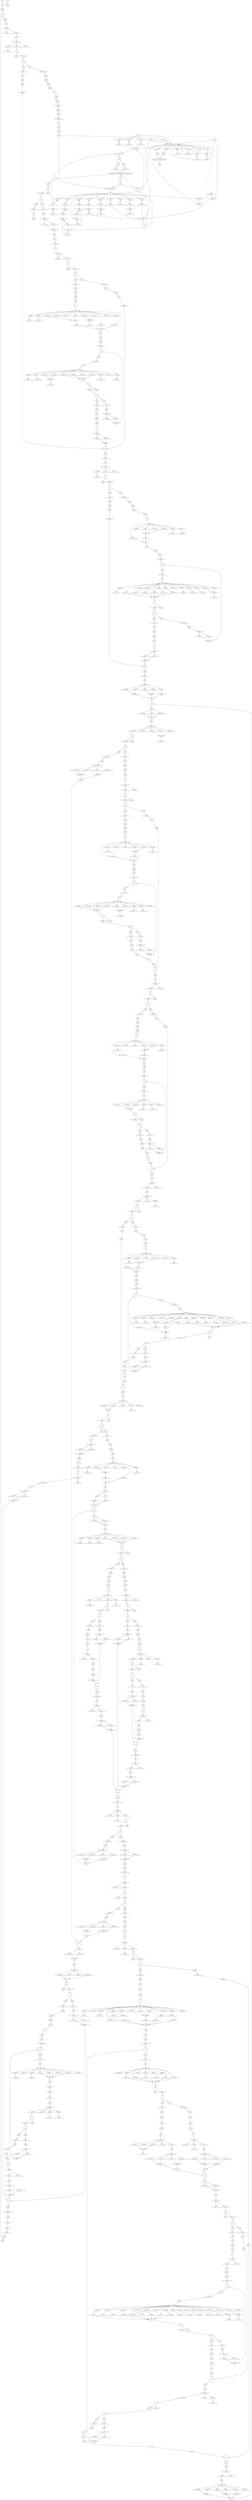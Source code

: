 digraph control_path {
  e_0: entry_node : n ;
  e_1 [shape = dot];
  e_2 [shape = dot];
  e_3 [shape = dot];
  e_4 [shape = dot];
  e_5 [shape = circle];
  e_6 [shape = circle];
  e_7 [shape = dot];
  e_8 [shape = circle];
  e_9 [shape = circle];
  e_10 [shape = circle];
  e_11 [shape = circle];
  e_12 [shape = circle];
  e_13 [shape = dot];
  e_14 [shape = dot];
  e_15 [shape = circle];
  e_16 [shape = circle];
  e_17 [shape = dot];
  e_18 [shape = circle];
  e_19 [shape = circle];
  e_20 [shape = dot];
  e_21 [shape = dot];
  e_22 [shape = circle];
  e_23 [shape = circle];
  e_24 [shape = dot];
  e_25 [shape = dot];
  e_26 [shape = circle];
  e_27 [shape = circle];
  e_28 [shape = circle];
  e_29 [shape = circle];
  e_30 [shape = dot];
  e_31 [shape = dot];
  e_32 [shape = circle];
  e_33 [shape = circle];
  e_34 [shape = dot];
  e_35 [shape = circle];
  e_36 [shape = circle];
  e_37 [shape = dot];
  e_38 [shape = dot];
  e_39 [shape = circle];
  e_40 [shape = circle];
  e_41 [shape = dot];
  e_42 [shape = dot];
  e_43 [shape = circle];
  e_44 [shape = circle];
  e_45 [shape = dot];
  e_46 [shape = dot];
  e_47 [shape = circle];
  e_48 [shape = circle];
  e_49 [shape = dot];
  e_50 [shape = circle];
  e_51 [shape = circle];
  e_52 [shape = dot];
  e_53 [shape = dot];
  e_54 [shape = dot];
  e_55 [shape = dot];
  e_56 [shape = circle];
  e_57 [shape = circle];
  e_58 [shape = circle];
  e_59 [shape = circle];
  e_60 [shape = dot];
  e_61 [shape = dot];
  e_62 [shape = dot];
  e_63 [shape = dot];
  e_64 [shape = circle];
  e_65 [shape = circle];
  e_66 [shape = circle];
  e_67 [shape = circle];
  e_68 [shape = dot];
  e_69 [shape = dot];
  e_70 [shape = dot];
  e_71 [shape = dot];
  e_72 [shape = circle];
  e_73 [shape = circle];
  e_74 [shape = circle];
  e_75 [shape = circle];
  e_76 [shape = circle];
  e_77 [shape = circle];
  e_78 [shape = dot];
  e_79 [shape = dot];
  e_80 [shape = circle];
  e_81 [shape = circle];
  e_82 [shape = dot];
  e_83 [shape = dot];
  e_84 [shape = dot];
  e_85 [shape = dot];
  e_86 [shape = circle];
  e_87 [shape = circle];
  e_88 [shape = dot];
  e_89 [shape = dot];
  e_90 [shape = circle];
  e_91 [shape = circle];
  e_92 [shape = dot];
  e_93 [shape = circle];
  e_94 [shape = circle];
  e_95 [shape = dot];
  e_96 [shape = dot];
  e_97 [shape = dot];
  e_98 [shape = circle];
  e_99 [shape = circle];
  e_100 [shape = dot];
  e_101 [shape = dot];
  e_102 [shape = dot];
  e_103 [shape = circle];
  e_104 [shape = circle];
  e_105 [shape = dot];
  e_106 [shape = dot];
  e_107 [shape = dot];
  e_108 [shape = invtriangle];
  e_109 [shape = triangle];
  e_110 [shape = triangle];
  e_111 [shape = invtriangle];
  e_112 [shape = triangle];
  e_113 [shape = diamond];
  e_114 [shape = triangle];
  e_115 [shape = triangle];
  e_116 [shape = dot];
  e_117 [shape = invtriangle];
  e_118 [shape = circle];
  e_119 [shape = dot];
  e_120 [shape = triangle];
  e_121 [shape = dot];
  e_122 [shape = triangle];
  e_123 [shape = dot];
  e_124 [shape = dot];
  e_125 [shape = dot];
  e_126 [shape = dot];
  e_127 [shape = circle];
  e_128 [shape = circle];
  e_129 [shape = circle];
  e_130 [shape = circle];
  e_131 [shape = dot];
  e_132 [shape = dot];
  e_133 [shape = trapezium];
  e_134 [shape = invtriangle];
  e_135 [shape = invtrapezium];
  e_136 [shape = invtrapezium];
  e_137 [shape = invtrapezium];
  e_138 [shape = invtrapezium];
  e_139 [shape = trapezium];
  e_140 [shape = trapezium];
  e_141 [shape = invtriangle];
  e_142 [shape = trapezium];
  e_143 [shape = invtriangle];
  e_144 [shape = dot];
  e_145 [shape = dot];
  e_146 [shape = dot];
  e_147 [shape = triangle];
  e_148 [shape = invtrapezium];
  e_149 [shape = invtrapezium];
  e_150 [shape = invtriangle];
  e_151 [shape = invtriangle];
  e_152 [shape = triangle];
  e_153 [shape = triangle];
  e_154 [shape = invtriangle];
  e_155 [shape = invtriangle];
  e_156 [shape = triangle];
  e_157 [shape = triangle];
  e_158 [shape = invtriangle];
  e_159 [shape = invtriangle];
  e_160 [shape = triangle];
  e_161 [shape = triangle];
  e_162 [shape = invtriangle];
  e_163 [shape = invtriangle];
  e_164 [shape = triangle];
  e_165 [shape = triangle];
  e_166 [shape = invtriangle];
  e_167 [shape = invtriangle];
  e_168 [shape = triangle];
  e_169 [shape = triangle];
  e_170 [shape = invtriangle];
  e_171 [shape = invtriangle];
  e_172 [shape = triangle];
  e_173 [shape = triangle];
  e_174 [shape = invtriangle];
  e_175 [shape = invtriangle];
  e_176 [shape = triangle];
  e_177 [shape = triangle];
  e_178 [shape = invtriangle];
  e_179 [shape = invtriangle];
  e_180 [shape = triangle];
  e_181 [shape = triangle];
  e_182 [shape = invtriangle];
  e_183 [shape = invtriangle];
  e_184 [shape = triangle];
  e_185 [shape = triangle];
  e_186 [shape = invtriangle];
  e_187 [shape = invtriangle];
  e_188 [shape = triangle];
  e_189 [shape = triangle];
  e_190 [shape = invtriangle];
  e_191 [shape = invtriangle];
  e_192 [shape = triangle];
  e_193 [shape = triangle];
  e_194 [shape = invtriangle];
  e_195 [shape = invtriangle];
  e_196 [shape = triangle];
  e_197 [shape = triangle];
  e_198 [shape = invtriangle];
  e_199 [shape = invtriangle];
  e_200 [shape = triangle];
  e_201 [shape = triangle];
  e_202 [shape = dot];
  e_203 [shape = triangle];
  e_204 [shape = dot];
  e_205 [shape = triangle];
  e_206 [shape = dot];
  e_207 [shape = dot];
  e_208 [shape = invtriangle];
  e_209 [shape = circle];
  e_210 [shape = dot];
  e_211 [shape = triangle];
  e_212 [shape = dot];
  e_213 [shape = triangle];
  e_214 [shape = dot];
  e_215 [shape = invtriangle];
  e_216 [shape = triangle];
  e_217 [shape = triangle];
  e_218 [shape = dot];
  e_219 [shape = invtriangle];
  e_220 [shape = circle];
  e_221 [shape = dot];
  e_222 [shape = triangle];
  e_223 [shape = dot];
  e_224 [shape = triangle];
  e_225 [shape = dot];
  e_226 [shape = dot];
  e_227 [shape = invtriangle];
  e_228 [shape = triangle];
  e_229 [shape = triangle];
  e_230 [shape = triangle];
  e_231 [shape = triangle];
  e_232 [shape = invtriangle];
  e_233 [shape = triangle];
  e_234 [shape = triangle];
  e_235 [shape = triangle];
  e_236 [shape = triangle];
  e_237 [shape = triangle];
  e_238 [shape = diamond];
  e_239 [shape = triangle];
  e_240 [shape = diamond];
  e_241 [shape = triangle];
  e_242 [shape = triangle];
  e_243 [shape = invtriangle];
  e_244 [shape = triangle];
  e_245 [shape = triangle];
  e_246 [shape = invtrapezium];
  e_247 [shape = invtriangle];
  e_248 [shape = triangle];
  e_249 [shape = diamond];
  e_250 [shape = triangle];
  e_251 [shape = triangle];
  e_252 [shape = triangle];
  e_253 [shape = diamond];
  e_254 [shape = triangle];
  e_255 [shape = diamond];
  e_256 [shape = triangle];
  e_257 [shape = triangle];
  e_258 [shape = invtriangle];
  e_259 [shape = triangle];
  e_260 [shape = triangle];
  e_261 [shape = triangle];
  e_262 [shape = diamond];
  e_263 [shape = triangle];
  e_264 [shape = triangle];
  e_265 [shape = invtrapezium];
  e_266 [shape = dot];
  e_267 [shape = invtriangle];
  e_268 [shape = circle];
  e_269 [shape = dot];
  e_270 [shape = triangle];
  e_271 [shape = dot];
  e_272 [shape = triangle];
  e_273 [shape = dot];
  e_274 [shape = dot];
  e_275 [shape = invtriangle];
  e_276 [shape = triangle];
  e_277 [shape = diamond];
  e_278 [shape = triangle];
  e_279 [shape = triangle];
  e_280 [shape = dot];
  e_281 [shape = invtriangle];
  e_282 [shape = circle];
  e_283 [shape = dot];
  e_284 [shape = triangle];
  e_285 [shape = dot];
  e_286 [shape = triangle];
  e_287 [shape = dot];
  e_288 [shape = dot];
  e_289 [shape = invtriangle];
  e_290 [shape = triangle];
  e_291 [shape = triangle];
  e_292 [shape = triangle];
  e_293 [shape = diamond];
  e_294 [shape = triangle];
  e_295 [shape = diamond];
  e_296 [shape = triangle];
  e_297 [shape = triangle];
  e_298 [shape = invtriangle];
  e_299 [shape = triangle];
  e_300 [shape = triangle];
  e_301 [shape = invtrapezium];
  e_302 [shape = invtriangle];
  e_303 [shape = triangle];
  e_304 [shape = triangle];
  e_305 [shape = triangle];
  e_306 [shape = diamond];
  e_307 [shape = triangle];
  e_308 [shape = diamond];
  e_309 [shape = triangle];
  e_310 [shape = diamond];
  e_311 [shape = triangle];
  e_312 [shape = diamond];
  e_313 [shape = triangle];
  e_314 [shape = diamond];
  e_315 [shape = triangle];
  e_316 [shape = diamond];
  e_317 [shape = triangle];
  e_318 [shape = triangle];
  e_319 [shape = invtriangle];
  e_320 [shape = triangle];
  e_321 [shape = triangle];
  e_322 [shape = triangle];
  e_323 [shape = diamond];
  e_324 [shape = triangle];
  e_325 [shape = triangle];
  e_326 [shape = invtrapezium];
  e_327 [shape = dot];
  e_328 [shape = invtriangle];
  e_329 [shape = circle];
  e_330 [shape = dot];
  e_331 [shape = triangle];
  e_332 [shape = dot];
  e_333 [shape = triangle];
  e_334 [shape = dot];
  e_335 [shape = dot];
  e_336 [shape = invtriangle];
  e_337 [shape = triangle];
  e_338 [shape = triangle];
  e_339 [shape = triangle];
  e_340 [shape = triangle];
  e_341 [shape = invtriangle];
  e_342 [shape = triangle];
  e_343 [shape = triangle];
  e_344 [shape = dot];
  e_345 [shape = invtriangle];
  e_346 [shape = circle];
  e_347 [shape = dot];
  e_348 [shape = triangle];
  e_349 [shape = dot];
  e_350 [shape = triangle];
  e_351 [shape = dot];
  e_352 [shape = dot];
  e_353 [shape = invtriangle];
  e_354 [shape = triangle];
  e_355 [shape = triangle];
  e_356 [shape = dot];
  e_357 [shape = invtriangle];
  e_358 [shape = circle];
  e_359 [shape = dot];
  e_360 [shape = triangle];
  e_361 [shape = dot];
  e_362 [shape = triangle];
  e_363 [shape = dot];
  e_364 [shape = dot];
  e_365 [shape = invtriangle];
  e_366 [shape = triangle];
  e_367 [shape = triangle];
  e_368 [shape = triangle];
  e_369 [shape = diamond];
  e_370 [shape = triangle];
  e_371 [shape = diamond];
  e_372 [shape = triangle];
  e_373 [shape = triangle];
  e_374 [shape = invtriangle];
  e_375 [shape = triangle];
  e_376 [shape = triangle];
  e_377 [shape = invtrapezium];
  e_378 [shape = invtriangle];
  e_379 [shape = triangle];
  e_380 [shape = diamond];
  e_381 [shape = triangle];
  e_382 [shape = triangle];
  e_383 [shape = triangle];
  e_384 [shape = triangle];
  e_385 [shape = invtriangle];
  e_386 [shape = triangle];
  e_387 [shape = triangle];
  e_388 [shape = triangle];
  e_389 [shape = diamond];
  e_390 [shape = triangle];
  e_391 [shape = triangle];
  e_392 [shape = invtrapezium];
  e_393 [shape = dot];
  e_394 [shape = invtriangle];
  e_395 [shape = circle];
  e_396 [shape = dot];
  e_397 [shape = triangle];
  e_398 [shape = dot];
  e_399 [shape = triangle];
  e_400 [shape = dot];
  e_401 [shape = dot];
  e_402 [shape = invtriangle];
  e_403 [shape = triangle];
  e_404 [shape = triangle];
  e_405 [shape = dot];
  e_406 [shape = invtriangle];
  e_407 [shape = circle];
  e_408 [shape = dot];
  e_409 [shape = triangle];
  e_410 [shape = dot];
  e_411 [shape = triangle];
  e_412 [shape = dot];
  e_413 [shape = dot];
  e_414 [shape = invtriangle];
  e_415 [shape = triangle];
  e_416 [shape = triangle];
  e_417 [shape = triangle];
  e_418 [shape = diamond];
  e_419 [shape = triangle];
  e_420 [shape = diamond];
  e_421 [shape = triangle];
  e_422 [shape = triangle];
  e_423 [shape = invtriangle];
  e_424 [shape = triangle];
  e_425 [shape = triangle];
  e_426 [shape = invtrapezium];
  e_427 [shape = invtriangle];
  e_428 [shape = triangle];
  e_429 [shape = diamond];
  e_430 [shape = triangle];
  e_431 [shape = triangle];
  e_432 [shape = triangle];
  e_433 [shape = diamond];
  e_434 [shape = triangle];
  e_435 [shape = triangle];
  e_436 [shape = invtrapezium];
  e_437 [shape = dot];
  e_438 [shape = invtriangle];
  e_439 [shape = circle];
  e_440 [shape = dot];
  e_441 [shape = triangle];
  e_442 [shape = dot];
  e_443 [shape = triangle];
  e_444 [shape = dot];
  e_445 [shape = dot];
  e_446 [shape = invtriangle];
  e_447 [shape = triangle];
  e_448 [shape = triangle];
  e_449 [shape = invtriangle];
  e_450 [shape = triangle];
  e_451 [shape = diamond];
  e_452 [shape = triangle];
  e_453 [shape = triangle];
  e_454 [shape = dot];
  e_455 [shape = invtriangle];
  e_456 [shape = circle];
  e_457 [shape = dot];
  e_458 [shape = triangle];
  e_459 [shape = dot];
  e_460 [shape = triangle];
  e_461 [shape = dot];
  e_462 [shape = dot];
  e_463 [shape = invtriangle];
  e_464 [shape = triangle];
  e_465 [shape = triangle];
  e_466 [shape = triangle];
  e_467 [shape = diamond];
  e_468 [shape = triangle];
  e_469 [shape = diamond];
  e_470 [shape = triangle];
  e_471 [shape = triangle];
  e_472 [shape = invtriangle];
  e_473 [shape = triangle];
  e_474 [shape = triangle];
  e_475 [shape = invtrapezium];
  e_476 [shape = invtriangle];
  e_477 [shape = triangle];
  e_478 [shape = diamond];
  e_479 [shape = triangle];
  e_480 [shape = diamond];
  e_481 [shape = triangle];
  e_482 [shape = diamond];
  e_483 [shape = triangle];
  e_484 [shape = diamond];
  e_485 [shape = triangle];
  e_486 [shape = diamond];
  e_487 [shape = triangle];
  e_488 [shape = triangle];
  e_489 [shape = triangle];
  e_490 [shape = diamond];
  e_491 [shape = triangle];
  e_492 [shape = diamond];
  e_493 [shape = triangle];
  e_494 [shape = triangle];
  e_495 [shape = invtriangle];
  e_496 [shape = triangle];
  e_497 [shape = triangle];
  e_498 [shape = invtriangle];
  e_499 [shape = triangle];
  e_500 [shape = triangle];
  e_501 [shape = triangle];
  e_502 [shape = diamond];
  e_503 [shape = triangle];
  e_504 [shape = triangle];
  e_505 [shape = dot];
  e_506 [shape = invtrapezium];
  e_507 [shape = dot];
  e_508 [shape = invtriangle];
  e_509 [shape = circle];
  e_510 [shape = dot];
  e_511 [shape = triangle];
  e_512 [shape = dot];
  e_513 [shape = triangle];
  e_514 [shape = dot];
  e_515 [shape = dot];
  e_516 [shape = invtriangle];
  e_517 [shape = triangle];
  e_518 [shape = triangle];
  e_519 [shape = triangle];
  e_520 [shape = diamond];
  e_521 [shape = triangle];
  e_522 [shape = triangle];
  e_523 [shape = invtrapezium];
  e_524 [shape = dot];
  e_525 [shape = invtriangle];
  e_526 [shape = circle];
  e_527 [shape = dot];
  e_528 [shape = triangle];
  e_529 [shape = dot];
  e_530 [shape = triangle];
  e_531 [shape = dot];
  e_532 [shape = dot];
  e_533 [shape = invtriangle];
  e_534 [shape = triangle];
  e_535 [shape = triangle];
  e_536 [shape = invtriangle];
  e_537 [shape = triangle];
  e_538 [shape = triangle];
  e_539 [shape = triangle];
  e_540 [shape = diamond];
  e_541 [shape = triangle];
  e_542 [shape = diamond];
  e_543 [shape = triangle];
  e_544 [shape = triangle];
  e_545 [shape = invtriangle];
  e_546 [shape = triangle];
  e_547 [shape = triangle];
  e_548 [shape = invtrapezium];
  e_549 [shape = invtriangle];
  e_550 [shape = triangle];
  e_551 [shape = diamond];
  e_552 [shape = triangle];
  e_553 [shape = triangle];
  e_554 [shape = triangle];
  e_555 [shape = diamond];
  e_556 [shape = triangle];
  e_557 [shape = diamond];
  e_558 [shape = triangle];
  e_559 [shape = triangle];
  e_560 [shape = invtrapezium];
  e_561 [shape = dot];
  e_562 [shape = invtriangle];
  e_563 [shape = circle];
  e_564 [shape = dot];
  e_565 [shape = triangle];
  e_566 [shape = dot];
  e_567 [shape = triangle];
  e_568 [shape = dot];
  e_569 [shape = dot];
  e_570 [shape = invtriangle];
  e_571 [shape = triangle];
  e_572 [shape = diamond];
  e_573 [shape = triangle];
  e_574 [shape = diamond];
  e_575 [shape = triangle];
  e_576 [shape = triangle];
  e_577 [shape = dot];
  e_578 [shape = invtriangle];
  e_579 [shape = circle];
  e_580 [shape = dot];
  e_581 [shape = triangle];
  e_582 [shape = dot];
  e_583 [shape = triangle];
  e_584 [shape = dot];
  e_585 [shape = dot];
  e_586 [shape = invtriangle];
  e_587 [shape = triangle];
  e_588 [shape = triangle];
  e_589 [shape = invtriangle];
  e_590 [shape = triangle];
  e_591 [shape = triangle];
  e_592 [shape = invtriangle];
  e_593 [shape = triangle];
  e_594 [shape = triangle];
  e_595 [shape = dot];
  e_596 [shape = invtriangle];
  e_597 [shape = circle];
  e_598 [shape = dot];
  e_599 [shape = triangle];
  e_600 [shape = dot];
  e_601 [shape = triangle];
  e_602 [shape = dot];
  e_603 [shape = dot];
  e_604 [shape = invtriangle];
  e_605 [shape = triangle];
  e_606 [shape = diamond];
  e_607 [shape = triangle];
  e_608 [shape = diamond];
  e_609 [shape = triangle];
  e_610 [shape = triangle];
  e_611 [shape = dot];
  e_612 [shape = invtriangle];
  e_613 [shape = circle];
  e_614 [shape = dot];
  e_615 [shape = triangle];
  e_616 [shape = dot];
  e_617 [shape = triangle];
  e_618 [shape = dot];
  e_619 [shape = dot];
  e_620 [shape = invtriangle];
  e_621 [shape = triangle];
  e_622 [shape = triangle];
  e_623 [shape = invtriangle];
  e_624 [shape = triangle];
  e_625 [shape = triangle];
  e_626 [shape = invtriangle];
  e_627 [shape = triangle];
  e_628 [shape = diamond];
  e_629 [shape = triangle];
  e_630 [shape = triangle];
  e_631 [shape = dot];
  e_632 [shape = invtriangle];
  e_633 [shape = circle];
  e_634 [shape = dot];
  e_635 [shape = triangle];
  e_636 [shape = dot];
  e_637 [shape = triangle];
  e_638 [shape = dot];
  e_639 [shape = dot];
  e_640 [shape = invtriangle];
  e_641 [shape = triangle];
  e_642 [shape = triangle];
  e_643 [shape = dot];
  e_644 [shape = invtriangle];
  e_645 [shape = circle];
  e_646 [shape = dot];
  e_647 [shape = triangle];
  e_648 [shape = dot];
  e_649 [shape = triangle];
  e_650 [shape = dot];
  e_651 [shape = dot];
  e_652 [shape = invtriangle];
  e_653 [shape = triangle];
  e_654 [shape = diamond];
  e_655 [shape = triangle];
  e_656 [shape = triangle];
  e_657 [shape = dot];
  e_658 [shape = invtriangle];
  e_659 [shape = circle];
  e_660 [shape = dot];
  e_661 [shape = triangle];
  e_662 [shape = dot];
  e_663 [shape = triangle];
  e_664 [shape = dot];
  e_665 [shape = dot];
  e_666 [shape = invtriangle];
  e_667 [shape = triangle];
  e_668 [shape = diamond];
  e_669 [shape = triangle];
  e_670 [shape = triangle];
  e_671 [shape = triangle];
  e_672 [shape = triangle];
  e_673 [shape = triangle];
  e_674 [shape = diamond];
  e_675 [shape = triangle];
  e_676 [shape = diamond];
  e_677 [shape = triangle];
  e_678 [shape = triangle];
  e_679 [shape = invtriangle];
  e_680 [shape = triangle];
  e_681 [shape = triangle];
  e_682 [shape = triangle];
  e_683 [shape = triangle];
  e_684 [shape = triangle];
  e_685 [shape = diamond];
  e_686 [shape = triangle];
  e_687 [shape = triangle];
  e_688 [shape = triangle];
  e_689 [shape = triangle];
  e_690 [shape = invtrapezium];
  e_691 [shape = invtriangle];
  e_692 [shape = triangle];
  e_693 [shape = diamond];
  e_694 [shape = triangle];
  e_695 [shape = triangle];
  e_696 [shape = triangle];
  e_697 [shape = diamond];
  e_698 [shape = triangle];
  e_699 [shape = diamond];
  e_700 [shape = triangle];
  e_701 [shape = triangle];
  e_702 [shape = triangle];
  e_703 [shape = triangle];
  e_704 [shape = invtrapezium];
  e_705 [shape = dot];
  e_706 [shape = invtriangle];
  e_707 [shape = circle];
  e_708 [shape = dot];
  e_709 [shape = triangle];
  e_710 [shape = dot];
  e_711 [shape = triangle];
  e_712 [shape = dot];
  e_713 [shape = dot];
  e_714 [shape = invtriangle];
  e_715 [shape = triangle];
  e_716 [shape = diamond];
  e_717 [shape = triangle];
  e_718 [shape = triangle];
  e_719 [shape = invtriangle];
  e_720 [shape = triangle];
  e_721 [shape = triangle];
  e_722 [shape = triangle];
  e_723 [shape = triangle];
  e_724 [shape = invtriangle];
  e_725 [shape = triangle];
  e_726 [shape = triangle];
  e_727 [shape = invtriangle];
  e_728 [shape = triangle];
  e_729 [shape = triangle];
  e_730 [shape = dot];
  e_731 [shape = invtriangle];
  e_732 [shape = circle];
  e_733 [shape = dot];
  e_734 [shape = triangle];
  e_735 [shape = dot];
  e_736 [shape = triangle];
  e_737 [shape = dot];
  e_738 [shape = dot];
  e_739 [shape = invtriangle];
  e_740 [shape = triangle];
  e_741 [shape = triangle];
  e_742 [shape = invtriangle];
  e_743 [shape = triangle];
  e_744 [shape = diamond];
  e_745 [shape = triangle];
  e_746 [shape = diamond];
  e_747 [shape = triangle];
  e_748 [shape = diamond];
  e_749 [shape = triangle];
  e_750 [shape = diamond];
  e_751 [shape = triangle];
  e_752 [shape = diamond];
  e_753 [shape = triangle];
  e_754 [shape = diamond];
  e_755 [shape = triangle];
  e_756 [shape = diamond];
  e_757 [shape = triangle];
  e_758 [shape = diamond];
  e_759 [shape = triangle];
  e_760 [shape = triangle];
  e_761 [shape = triangle];
  e_762 [shape = diamond];
  e_763 [shape = triangle];
  e_764 [shape = triangle];
  e_765 [shape = invtriangle];
  e_766 [shape = triangle];
  e_767 [shape = triangle];
  e_768 [shape = triangle];
  e_769 [shape = triangle];
  e_770 [shape = invtriangle];
  e_771 [shape = triangle];
  e_772 [shape = triangle];
  e_773 [shape = triangle];
  e_774 [shape = diamond];
  e_775 [shape = triangle];
  e_776 [shape = triangle];
  e_777 [shape = invtrapezium];
  e_778 [shape = dot];
  e_779 [shape = invtriangle];
  e_780 [shape = circle];
  e_781 [shape = dot];
  e_782 [shape = triangle];
  e_783 [shape = dot];
  e_784 [shape = triangle];
  e_785 [shape = dot];
  e_786 [shape = dot];
  e_787 [shape = invtriangle];
  e_788 [shape = triangle];
  e_789 [shape = diamond];
  e_790 [shape = triangle];
  e_791 [shape = triangle];
  e_792 [shape = dot];
  e_793 [shape = invtriangle];
  e_794 [shape = circle];
  e_795 [shape = dot];
  e_796 [shape = triangle];
  e_797 [shape = dot];
  e_798 [shape = triangle];
  e_799 [shape = dot];
  e_800 [shape = dot];
  e_801 [shape = invtriangle];
  e_802 [shape = triangle];
  e_803 [shape = triangle];
  e_804 [shape = invtriangle];
  e_805 [shape = triangle];
  e_806 [shape = triangle];
  e_807 [shape = triangle];
  e_808 [shape = triangle];
  e_809 [shape = invtrapezium];
  e_810 [shape = dot];
  e_811 [shape = invtriangle];
  e_812 [shape = circle];
  e_813 [shape = dot];
  e_814 [shape = triangle];
  e_815 [shape = dot];
  e_816 [shape = triangle];
  e_817 [shape = dot];
  e_818 [shape = dot];
  e_819 [shape = invtriangle];
  e_820 [shape = triangle];
  e_821 [shape = diamond];
  e_822 [shape = triangle];
  e_823 [shape = diamond];
  e_824 [shape = triangle];
  e_825 [shape = triangle];
  e_826 [shape = triangle];
  e_827 [shape = triangle];
  e_828 [shape = triangle];
  e_829 [shape = triangle];
  e_830 [shape = invtrapezium];
  e_831 [shape = invtriangle];
  e_832 [shape = diamond];
  e_833 [shape = triangle];
  e_834 [shape = invtriangle];
  e_835 [shape = triangle];
  e_836 [shape = diamond];
  e_837 [shape = triangle];
  e_838 [shape = diamond];
  e_839 [shape = triangle];
  e_840 [shape = triangle];
  e_841 [shape = dot];
  e_842 [shape = invtriangle];
  e_843 [shape = circle];
  e_844 [shape = dot];
  e_845 [shape = triangle];
  e_846 [shape = dot];
  e_847 [shape = triangle];
  e_848 [shape = dot];
  e_849 [shape = dot];
  e_850 [shape = invtriangle];
  e_851 [shape = triangle];
  e_852 [shape = triangle];
  e_853 [shape = invtriangle];
  e_854 [shape = diamond];
  e_855 [shape = triangle];
  e_856 [shape = dot];
  e_857 [shape = dot];
  e_858 [shape = circle];
  e_859 [shape = dot];
  e_860 [shape = dot];
  e_861 [shape = dot];
  e_862 [shape = dot];
  e_863 [shape = dot];
  e_864 [shape = dot];
  e_865 [shape = invtriangle];
  e_866 [shape = dot];
  e_867 [shape = dot];
  e_868 [shape = triangle];
  e_869 [shape = dot];
  e_870 [shape = invtriangle];
  e_871 [shape = triangle];
  e_872 [shape = triangle];
  e_873 [shape = invtriangle];
  e_874 [shape = dot];
  e_875 [shape = dot];
  e_876 [shape = triangle];
  e_877 [shape = dot];
  e_878 [shape = dot];
  e_879 [shape = dot];
  e_880 [shape = invtriangle];
  e_881 [shape = triangle];
  e_882 [shape = triangle];
  e_883 [shape = invtriangle];
  e_884 [shape = dot];
  e_885 [shape = dot];
  e_886 [shape = invtriangle];
  e_887 [shape = circle];
  e_888 [shape = dot];
  e_889 [shape = triangle];
  e_890 [shape = dot];
  e_891 [shape = dot];
  e_892 [shape = dot];
  e_893 [shape = dot];
  e_894 [shape = dot];
  e_895 [shape = invtriangle];
  e_896 [shape = invtriangle];
  e_897 [shape = triangle];
  e_898 [shape = triangle];
  e_899 [shape = invtriangle];
  e_900 [shape = dot];
  e_901 [shape = dot];
  e_902 [shape = invtriangle];
  e_903 [shape = circle];
  e_904 [shape = dot];
  e_905 [shape = triangle];
  e_906 [shape = dot];
  e_907 [shape = dot];
  e_908 [shape = dot];
  e_909 [shape = invtriangle];
  e_910 [shape = triangle];
  e_911 [shape = triangle];
  e_912 [shape = invtriangle];
  e_913 [shape = dot];
  e_914 [shape = dot];
  e_915 [shape = invtriangle];
  e_916 [shape = circle];
  e_917 [shape = dot];
  e_918 [shape = triangle];
  e_919 [shape = dot];
  e_920 [shape = dot];
  e_921 [shape = dot];
  e_922 [shape = invtriangle];
  e_923 [shape = triangle];
  e_924 [shape = triangle];
  e_925 [shape = invtriangle];
  e_926 [shape = dot];
  e_927 [shape = dot];
  e_928 [shape = invtriangle];
  e_929 [shape = circle];
  e_930 [shape = dot];
  e_931 [shape = triangle];
  e_932 [shape = invtriangle];
  e_933 [shape = dot];
  e_934 [shape = invtriangle];
  e_935 [shape = triangle];
  e_936 [shape = triangle];
  e_937 [shape = invtriangle];
  e_938 [shape = triangle];
  e_939 [shape = triangle];
  e_940 [shape = invtriangle];
  e_941 [shape = invtrapezium];
  e_942 [shape = invtriangle];
  e_943 [shape = triangle];
  e_944 [shape = triangle];
  e_945 [shape = invtriangle];
  e_946 [shape = triangle];
  e_947 [shape = triangle];
  e_948 [shape = invtriangle];
  e_949 [shape = triangle];
  e_950 [shape = triangle];
  e_951 [shape = invtriangle];
  e_952 [shape = invtrapezium];
  e_953 [shape = circle];
  e_954 [shape = trapezium];
  e_955 [shape = triangle];
  e_956 [shape = triangle];
  e_957 [shape = triangle];
  e_958 [shape = invtrapezium];
  e_959 [shape = dot];
  e_960 [shape = dot];
  e_961 [shape = dot];
  e_962 [shape = dot];
  e_963 [shape = dot];
  e_964 [shape = dot];
  e_965 [shape = invtriangle];
  e_966 [shape = triangle];
  e_967 [shape = triangle];
  e_968 [shape = invtriangle];
  e_969 [shape = dot];
  e_970 [shape = dot];
  e_971 [shape = invtriangle];
  e_972 [shape = circle];
  e_973 [shape = dot];
  e_974 [shape = triangle];
  e_975 [shape = dot];
  e_976 [shape = dot];
  e_977 [shape = dot];
  e_978 [shape = dot];
  e_979 [shape = dot];
  e_980 [shape = circle];
  e_981 [shape = dot];
  e_982 [shape = dot];
  e_983 [shape = dot];
  e_984 [shape = dot];
  e_985 [shape = invtriangle];
  e_986 [shape = triangle];
  e_987 [shape = triangle];
  e_988 [shape = invtriangle];
  e_989 [shape = dot];
  e_990 [shape = dot];
  e_991 [shape = invtriangle];
  e_992 [shape = circle];
  e_993 [shape = dot];
  e_994 [shape = triangle];
  e_995 [shape = dot];
  e_996 [shape = dot];
  e_997 [shape = dot];
  e_998 [shape = dot];
  e_999 [shape = dot];
  e_1000 [shape = circle];
  e_1001 [shape = dot];
  e_1002 [shape = dot];
  e_1003 [shape = dot];
  e_1004 [shape = dot];
  e_1005 [shape = invtriangle];
  e_1006 [shape = triangle];
  e_1007 [shape = triangle];
  e_1008 [shape = invtriangle];
  e_1009 [shape = dot];
  e_1010 [shape = dot];
  e_1011 [shape = invtriangle];
  e_1012 [shape = circle];
  e_1013 [shape = dot];
  e_1014 [shape = triangle];
  e_1015 [shape = dot];
  e_1016 [shape = dot];
  e_1017 [shape = dot];
  e_1018 [shape = dot];
  e_1019 [shape = dot];
  e_1020 [shape = circle];
  e_1021 [shape = dot];
  e_1022 [shape = invtriangle];
  e_1023 [shape = triangle];
  e_1024 [shape = triangle];
  e_1025 [shape = invtriangle];
  e_1026 [shape = dot];
  e_1027 [shape = dot];
  e_1028 [shape = triangle];
  e_1029 [shape = dot];
  e_1030 [shape = dot];
  e_1031 [shape = dot];
  e_1032 [shape = invtriangle];
  e_1033 [shape = triangle];
  e_1034 [shape = triangle];
  e_1035 [shape = invtriangle];
  e_1036 [shape = triangle];
  e_1037 [shape = triangle];
  e_1038 [shape = invtriangle];
  e_1039 [shape = invtrapezium];
  e_1040 [shape = trapezium];
  e_1041 [shape = dot];
  e_1042 [shape = invtriangle];
  e_1043 [shape = dot];
  e_1044 [shape = invtriangle];
  e_1045 [shape = invtrapezium];
  e_1046 [shape = circle];
  e_1047 [shape = trapezium];
  e_1048 [shape = triangle];
  e_1049 [shape = triangle];
  e_1050 [shape = invtrapezium];
  e_1051 [shape = dot];
  e_1052 [shape = dot];
  e_1053 [shape = dot];
  e_1054 [shape = dot];
  e_1055 [shape = dot];
  e_1056 [shape = dot];
  e_1057 [shape = invtriangle];
  e_1058 [shape = triangle];
  e_1059 [shape = triangle];
  e_1060 [shape = invtriangle];
  e_1061 [shape = dot];
  e_1062 [shape = dot];
  e_1063 [shape = invtriangle];
  e_1064 [shape = circle];
  e_1065 [shape = dot];
  e_1066 [shape = triangle];
  e_1067 [shape = dot];
  e_1068 [shape = dot];
  e_1069 [shape = dot];
  e_1070 [shape = dot];
  e_1071 [shape = dot];
  e_1072 [shape = dot];
  e_1073 [shape = dot];
  e_1074 [shape = dot];
  e_1075 [shape = dot];
  e_1076 [shape = invtriangle];
  e_1077 [shape = triangle];
  e_1078 [shape = triangle];
  e_1079 [shape = invtriangle];
  e_1080 [shape = dot];
  e_1081 [shape = dot];
  e_1082 [shape = invtriangle];
  e_1083 [shape = circle];
  e_1084 [shape = dot];
  e_1085 [shape = triangle];
  e_1086 [shape = invtriangle];
  e_1087 [shape = triangle];
  e_1088 [shape = triangle];
  e_1089 [shape = invtriangle];
  e_1090 [shape = invtriangle];
  e_1091 [shape = triangle];
  e_1092 [shape = triangle];
  e_1093 [shape = invtriangle];
  e_1094 [shape = invtriangle];
  e_1095 [shape = triangle];
  e_1096 [shape = triangle];
  e_1097 [shape = invtriangle];
  e_1098 [shape = circle];
  e_1099 [shape = dot];
  e_1100 [shape = triangle];
  e_1101 [shape = invtriangle];
  e_1102 [shape = triangle];
  e_1103 [shape = triangle];
  e_1104 [shape = invtriangle];
  e_1105 [shape = dot];
  e_1106 [shape = dot];
  e_1107 [shape = triangle];
  e_1108 [shape = dot];
  e_1109 [shape = dot];
  e_1110 [shape = dot];
  e_1111 [shape = dot];
  e_1112 [shape = dot];
  e_1113 [shape = dot];
  e_1114 [shape = dot];
  e_1115 [shape = dot];
  e_1116 [shape = invtriangle];
  e_1117 [shape = invtriangle];
  e_1118 [shape = triangle];
  e_1119 [shape = triangle];
  e_1120 [shape = invtriangle];
  e_1121 [shape = circle];
  e_1122 [shape = dot];
  e_1123 [shape = triangle];
  e_1124 [shape = dot];
  e_1125 [shape = dot];
  e_1126 [shape = dot];
  e_1127 [shape = dot];
  e_1128 [shape = dot];
  e_1129 [shape = dot];
  e_1130 [shape = invtriangle];
  e_1131 [shape = triangle];
  e_1132 [shape = triangle];
  e_1133 [shape = invtriangle];
  e_1134 [shape = triangle];
  e_1135 [shape = triangle];
  e_1136 [shape = invtriangle];
  e_1137 [shape = invtrapezium];
  e_1138 [shape = invtriangle];
  e_1139 [shape = triangle];
  e_1140 [shape = triangle];
  e_1141 [shape = invtriangle];
  e_1142 [shape = triangle];
  e_1143 [shape = triangle];
  e_1144 [shape = invtriangle];
  e_1145 [shape = invtrapezium];
  e_1146 [shape = circle];
  e_1147 [shape = trapezium];
  e_1148 [shape = triangle];
  e_1149 [shape = triangle];
  e_1150 [shape = invtrapezium];
  e_1151 [shape = dot];
  e_1152 [shape = dot];
  e_1153 [shape = dot];
  e_1154 [shape = invtriangle];
  e_1155 [shape = triangle];
  e_1156 [shape = triangle];
  e_1157 [shape = invtriangle];
  e_1158 [shape = dot];
  e_1159 [shape = dot];
  e_1160 [shape = invtriangle];
  e_1161 [shape = circle];
  e_1162 [shape = dot];
  e_1163 [shape = triangle];
  e_1164 [shape = dot];
  e_1165 [shape = dot];
  e_1166 [shape = dot];
  e_1167 [shape = dot];
  e_1168 [shape = dot];
  e_1169 [shape = circle];
  e_1170 [shape = dot];
  e_1171 [shape = dot];
  e_1172 [shape = dot];
  e_1173 [shape = dot];
  e_1174 [shape = dot];
  e_1175 [shape = dot];
  e_1176 [shape = circle];
  e_1177 [shape = dot];
  e_1178 [shape = invtriangle];
  e_1179 [shape = triangle];
  e_1180 [shape = triangle];
  e_1181 [shape = invtriangle];
  e_1182 [shape = triangle];
  e_1183 [shape = triangle];
  e_1184 [shape = invtriangle];
  e_1185 [shape = invtrapezium];
  e_1186 [shape = invtriangle];
  e_1187 [shape = triangle];
  e_1188 [shape = triangle];
  e_1189 [shape = invtriangle];
  e_1190 [shape = triangle];
  e_1191 [shape = triangle];
  e_1192 [shape = invtriangle];
  e_1193 [shape = invtrapezium];
  e_1194 [shape = circle];
  e_1195 [shape = trapezium];
  e_1196 [shape = triangle];
  e_1197 [shape = triangle];
  e_1198 [shape = invtrapezium];
  e_1199 [shape = dot];
  e_1200 [shape = dot];
  e_1201 [shape = dot];
  e_1202 [shape = invtriangle];
  e_1203 [shape = triangle];
  e_1204 [shape = triangle];
  e_1205 [shape = invtriangle];
  e_1206 [shape = dot];
  e_1207 [shape = dot];
  e_1208 [shape = invtriangle];
  e_1209 [shape = circle];
  e_1210 [shape = dot];
  e_1211 [shape = triangle];
  e_1212 [shape = dot];
  e_1213 [shape = dot];
  e_1214 [shape = dot];
  e_1215 [shape = invtriangle];
  e_1216 [shape = triangle];
  e_1217 [shape = triangle];
  e_1218 [shape = invtriangle];
  e_1219 [shape = invtriangle];
  e_1220 [shape = triangle];
  e_1221 [shape = triangle];
  e_1222 [shape = invtriangle];
  e_1223 [shape = invtriangle];
  e_1224 [shape = triangle];
  e_1225 [shape = triangle];
  e_1226 [shape = invtriangle];
  e_1227 [shape = circle];
  e_1228 [shape = dot];
  e_1229 [shape = triangle];
  e_1230: exit_node : s ;
  e_1231 [shape = invtrapezium];
  e_0 -> e_1;
  e_859 -> e_3;
  e_110 -> e_4;
  e_115 -> e_5;
  e_862 -> e_6;
  e_868 -> e_7;
  e_206 -> e_8;
  e_213 -> e_9;
  e_876 -> e_10;
  e_217 -> e_11;
  e_879 -> e_12;
  e_246 -> e_13;
  e_889 -> e_14;
  e_265 -> e_15;
  e_892 -> e_16;
  e_905 -> e_17;
  e_279 -> e_18;
  e_908 -> e_19;
  e_301 -> e_20;
  e_918 -> e_21;
  e_326 -> e_22;
  e_921 -> e_23;
  e_931 -> e_24;
  e_958 -> e_25;
  e_343 -> e_26;
  e_961 -> e_27;
  e_355 -> e_28;
  e_964 -> e_29;
  e_377 -> e_30;
  e_974 -> e_31;
  e_392 -> e_32;
  e_977 -> e_33;
  e_981 -> e_34;
  e_404 -> e_35;
  e_984 -> e_36;
  e_426 -> e_37;
  e_994 -> e_38;
  e_436 -> e_39;
  e_997 -> e_40;
  e_1001 -> e_41;
  e_448 -> e_42;
  e_453 -> e_43;
  e_1004 -> e_44;
  e_475 -> e_45;
  e_1014 -> e_46;
  e_506 -> e_47;
  e_1017 -> e_48;
  e_1021 -> e_49;
  e_523 -> e_50;
  e_1028 -> e_51;
  e_535 -> e_52;
  e_1031 -> e_53;
  e_548 -> e_54;
  e_1050 -> e_55;
  e_560 -> e_56;
  e_1053 -> e_57;
  e_576 -> e_58;
  e_1056 -> e_59;
  e_588 -> e_60;
  e_1066 -> e_61;
  e_591 -> e_62;
  e_1069 -> e_63;
  e_594 -> e_64;
  e_1072 -> e_65;
  e_610 -> e_66;
  e_1075 -> e_67;
  e_622 -> e_68;
  e_1085 -> e_69;
  e_625 -> e_70;
  e_1100 -> e_71;
  e_630 -> e_72;
  e_1107 -> e_73;
  e_642 -> e_74;
  e_1110 -> e_75;
  e_656 -> e_76;
  e_1113 -> e_77;
  e_690 -> e_78;
  e_1123 -> e_79;
  e_704 -> e_80;
  e_1126 -> e_81;
  e_718 -> e_82;
  e_1129 -> e_83;
  e_726 -> e_84;
  e_1150 -> e_85;
  e_729 -> e_86;
  e_1153 -> e_87;
  e_741 -> e_88;
  e_1163 -> e_89;
  e_777 -> e_90;
  e_1166 -> e_91;
  e_1170 -> e_92;
  e_791 -> e_93;
  e_1173 -> e_94;
  e_1177 -> e_95;
  e_803 -> e_96;
  e_1198 -> e_97;
  e_809 -> e_98;
  e_1201 -> e_99;
  e_1211 -> e_100;
  e_830 -> e_101;
  e_833 -> e_102;
  e_840 -> e_103;
  e_1214 -> e_104;
  e_852 -> e_105;
  e_1229 -> e_106;
  e_855 -> e_107;
  e_3 -> e_108;
  e_108 -> e_109;
  e_108 -> e_110;
  e_4 -> e_111;
  e_111 -> e_112;
  e_111 -> e_113;
  e_113 -> e_114;
  e_111 -> e_115;
  e_5 -> e_116;
  e_5 -> e_117;
  e_117 -> e_118;
  e_118 -> e_119;
  e_119 -> e_120;
  e_118 -> e_121;
  e_121 -> e_122;
  e_120 -> e_123;
  e_122 -> e_124;
  e_7 -> e_125;
  e_125 -> e_126;
  e_134 -> e_129;
  e_1231 -> e_130;
  e_128 -> e_131;
  e_126 -> e_132;
  e_137 -> e_134;
  e_197 -> e_134;
  e_136 -> e_135;
  e_139 -> e_135[style = dashed];
  e_133 -> e_136;
  e_138 -> e_136[style = dashed];
  e_165 -> e_136[style = dashed];
  e_133 -> e_137;
  e_139 -> e_137[style = dashed];
  e_160 -> e_137[style = dashed];
  e_164 -> e_137[style = dashed];
  e_172 -> e_137[style = dashed];
  e_131 -> e_140;
  e_132 -> e_142;
  e_143 -> e_145;
  e_141 -> e_146;
  e_148 -> e_150;
  e_152 -> e_150[style = dashed];
  e_149 -> e_151;
  e_153 -> e_151[style = dashed];
  e_150 -> e_152;
  e_151 -> e_153;
  e_154 -> e_156;
  e_155 -> e_157;
  e_139 -> e_158;
  e_160 -> e_158[style = dashed];
  e_133 -> e_159;
  e_161 -> e_159[style = dashed];
  e_184 -> e_159[style = dashed];
  e_158 -> e_160;
  e_159 -> e_161;
  e_139 -> e_162;
  e_164 -> e_162[style = dashed];
  e_138 -> e_163;
  e_165 -> e_163[style = dashed];
  e_162 -> e_164;
  e_163 -> e_165;
  e_133 -> e_166;
  e_168 -> e_166[style = dashed];
  e_168 -> e_167;
  e_169 -> e_167[style = dashed];
  e_180 -> e_167[style = dashed];
  e_166 -> e_168;
  e_167 -> e_169;
  e_139 -> e_170;
  e_172 -> e_170[style = dashed];
  e_133 -> e_171;
  e_173 -> e_171[style = dashed];
  e_170 -> e_172;
  e_171 -> e_173;
  e_173 -> e_174;
  e_176 -> e_174[style = dashed];
  e_133 -> e_175;
  e_177 -> e_175[style = dashed];
  e_180 -> e_175[style = dashed];
  e_174 -> e_176;
  e_175 -> e_177;
  e_169 -> e_178;
  e_177 -> e_178;
  e_180 -> e_178[style = dashed];
  e_133 -> e_179;
  e_181 -> e_179[style = dashed];
  e_178 -> e_180;
  e_179 -> e_181;
  e_161 -> e_182;
  e_184 -> e_182[style = dashed];
  e_133 -> e_183;
  e_185 -> e_183[style = dashed];
  e_196 -> e_183[style = dashed];
  e_182 -> e_184;
  e_183 -> e_185;
  e_133 -> e_186;
  e_188 -> e_186[style = dashed];
  e_133 -> e_187;
  e_189 -> e_187[style = dashed];
  e_192 -> e_187[style = dashed];
  e_186 -> e_188;
  e_187 -> e_189;
  e_189 -> e_190;
  e_192 -> e_190[style = dashed];
  e_133 -> e_191;
  e_193 -> e_191[style = dashed];
  e_196 -> e_191[style = dashed];
  e_190 -> e_192;
  e_191 -> e_193;
  e_185 -> e_194;
  e_193 -> e_194;
  e_196 -> e_194[style = dashed];
  e_133 -> e_195;
  e_197 -> e_195[style = dashed];
  e_200 -> e_195[style = dashed];
  e_194 -> e_196;
  e_195 -> e_197;
  e_197 -> e_198;
  e_200 -> e_198[style = dashed];
  e_133 -> e_199;
  e_201 -> e_199[style = dashed];
  e_198 -> e_200;
  e_199 -> e_201;
  e_129 -> e_202;
  e_202 -> e_203;
  e_129 -> e_204;
  e_204 -> e_205;
  e_127 -> e_206;
  e_8 -> e_207;
  e_8 -> e_208;
  e_208 -> e_209;
  e_209 -> e_210;
  e_210 -> e_211;
  e_209 -> e_212;
  e_212 -> e_213;
  e_211 -> e_214;
  e_10 -> e_215;
  e_215 -> e_216;
  e_215 -> e_217;
  e_11 -> e_218;
  e_11 -> e_219;
  e_219 -> e_220;
  e_220 -> e_221;
  e_221 -> e_222;
  e_220 -> e_223;
  e_223 -> e_224;
  e_222 -> e_225;
  e_224 -> e_226;
  e_12 -> e_227;
  e_227 -> e_228;
  e_227 -> e_229;
  e_227 -> e_230;
  e_227 -> e_231;
  e_229 -> e_232;
  e_231 -> e_232;
  e_232 -> e_233;
  e_227 -> e_234;
  e_227 -> e_235;
  e_227 -> e_236;
  e_227 -> e_237;
  e_227 -> e_238;
  e_238 -> e_239;
  e_227 -> e_240;
  e_240 -> e_241;
  e_227 -> e_242;
  e_236 -> e_243;
  e_242 -> e_243;
  e_243 -> e_244;
  e_227 -> e_245;
  e_234 -> e_246;
  e_244 -> e_246;
  e_245 -> e_246;
  e_14 -> e_247;
  e_247 -> e_248;
  e_247 -> e_249;
  e_247 -> e_250;
  e_247 -> e_251;
  e_249 -> e_252;
  e_247 -> e_253;
  e_253 -> e_254;
  e_247 -> e_255;
  e_255 -> e_256;
  e_247 -> e_257;
  e_251 -> e_258;
  e_257 -> e_258;
  e_258 -> e_259;
  e_247 -> e_260;
  e_247 -> e_261;
  e_247 -> e_262;
  e_262 -> e_263;
  e_247 -> e_264;
  e_248 -> e_265;
  e_250 -> e_265;
  e_260 -> e_265;
  e_264 -> e_265;
  e_15 -> e_266;
  e_15 -> e_267;
  e_267 -> e_268;
  e_268 -> e_269;
  e_269 -> e_270;
  e_268 -> e_271;
  e_271 -> e_272;
  e_270 -> e_273;
  e_272 -> e_274;
  e_17 -> e_275;
  e_275 -> e_276;
  e_275 -> e_277;
  e_277 -> e_278;
  e_275 -> e_279;
  e_18 -> e_280;
  e_18 -> e_281;
  e_281 -> e_282;
  e_282 -> e_283;
  e_283 -> e_284;
  e_282 -> e_285;
  e_285 -> e_286;
  e_284 -> e_287;
  e_286 -> e_288;
  e_19 -> e_289;
  e_289 -> e_290;
  e_289 -> e_291;
  e_289 -> e_292;
  e_289 -> e_293;
  e_293 -> e_294;
  e_289 -> e_295;
  e_295 -> e_296;
  e_289 -> e_297;
  e_291 -> e_298;
  e_297 -> e_298;
  e_298 -> e_299;
  e_289 -> e_300;
  e_299 -> e_301;
  e_300 -> e_301;
  e_21 -> e_302;
  e_302 -> e_303;
  e_302 -> e_304;
  e_302 -> e_305;
  e_302 -> e_306;
  e_306 -> e_307;
  e_302 -> e_308;
  e_308 -> e_309;
  e_302 -> e_310;
  e_310 -> e_311;
  e_302 -> e_312;
  e_312 -> e_313;
  e_302 -> e_314;
  e_314 -> e_315;
  e_302 -> e_316;
  e_316 -> e_317;
  e_302 -> e_318;
  e_304 -> e_319;
  e_318 -> e_319;
  e_319 -> e_320;
  e_302 -> e_321;
  e_302 -> e_322;
  e_302 -> e_323;
  e_323 -> e_324;
  e_302 -> e_325;
  e_303 -> e_326;
  e_307 -> e_326;
  e_315 -> e_326;
  e_321 -> e_326;
  e_325 -> e_326;
  e_22 -> e_327;
  e_22 -> e_328;
  e_328 -> e_329;
  e_329 -> e_330;
  e_330 -> e_331;
  e_329 -> e_332;
  e_332 -> e_333;
  e_331 -> e_334;
  e_333 -> e_335;
  e_25 -> e_336;
  e_336 -> e_337;
  e_336 -> e_338;
  e_336 -> e_339;
  e_336 -> e_340;
  e_338 -> e_341;
  e_340 -> e_341;
  e_341 -> e_342;
  e_336 -> e_343;
  e_26 -> e_344;
  e_26 -> e_345;
  e_345 -> e_346;
  e_346 -> e_347;
  e_347 -> e_348;
  e_346 -> e_349;
  e_349 -> e_350;
  e_348 -> e_351;
  e_350 -> e_352;
  e_27 -> e_353;
  e_353 -> e_354;
  e_353 -> e_355;
  e_28 -> e_356;
  e_28 -> e_357;
  e_357 -> e_358;
  e_358 -> e_359;
  e_359 -> e_360;
  e_358 -> e_361;
  e_361 -> e_362;
  e_360 -> e_363;
  e_362 -> e_364;
  e_29 -> e_365;
  e_365 -> e_366;
  e_365 -> e_367;
  e_365 -> e_368;
  e_365 -> e_369;
  e_369 -> e_370;
  e_365 -> e_371;
  e_371 -> e_372;
  e_365 -> e_373;
  e_367 -> e_374;
  e_373 -> e_374;
  e_374 -> e_375;
  e_365 -> e_376;
  e_375 -> e_377;
  e_376 -> e_377;
  e_31 -> e_378;
  e_378 -> e_379;
  e_378 -> e_380;
  e_378 -> e_381;
  e_378 -> e_382;
  e_380 -> e_383;
  e_378 -> e_384;
  e_382 -> e_385;
  e_384 -> e_385;
  e_385 -> e_386;
  e_378 -> e_387;
  e_378 -> e_388;
  e_378 -> e_389;
  e_389 -> e_390;
  e_378 -> e_391;
  e_379 -> e_392;
  e_381 -> e_392;
  e_387 -> e_392;
  e_391 -> e_392;
  e_32 -> e_393;
  e_32 -> e_394;
  e_394 -> e_395;
  e_395 -> e_396;
  e_396 -> e_397;
  e_395 -> e_398;
  e_398 -> e_399;
  e_397 -> e_400;
  e_399 -> e_401;
  e_34 -> e_402;
  e_402 -> e_403;
  e_402 -> e_404;
  e_35 -> e_405;
  e_35 -> e_406;
  e_406 -> e_407;
  e_407 -> e_408;
  e_408 -> e_409;
  e_407 -> e_410;
  e_410 -> e_411;
  e_409 -> e_412;
  e_411 -> e_413;
  e_36 -> e_414;
  e_414 -> e_415;
  e_414 -> e_416;
  e_414 -> e_417;
  e_414 -> e_418;
  e_418 -> e_419;
  e_414 -> e_420;
  e_420 -> e_421;
  e_414 -> e_422;
  e_416 -> e_423;
  e_422 -> e_423;
  e_423 -> e_424;
  e_414 -> e_425;
  e_424 -> e_426;
  e_425 -> e_426;
  e_38 -> e_427;
  e_427 -> e_428;
  e_427 -> e_429;
  e_429 -> e_430;
  e_427 -> e_431;
  e_427 -> e_432;
  e_427 -> e_433;
  e_433 -> e_434;
  e_427 -> e_435;
  e_428 -> e_436;
  e_431 -> e_436;
  e_435 -> e_436;
  e_39 -> e_437;
  e_39 -> e_438;
  e_438 -> e_439;
  e_439 -> e_440;
  e_440 -> e_441;
  e_439 -> e_442;
  e_442 -> e_443;
  e_441 -> e_444;
  e_443 -> e_445;
  e_41 -> e_446;
  e_446 -> e_447;
  e_446 -> e_448;
  e_42 -> e_449;
  e_449 -> e_450;
  e_449 -> e_451;
  e_451 -> e_452;
  e_449 -> e_453;
  e_43 -> e_454;
  e_43 -> e_455;
  e_455 -> e_456;
  e_456 -> e_457;
  e_457 -> e_458;
  e_456 -> e_459;
  e_459 -> e_460;
  e_458 -> e_461;
  e_460 -> e_462;
  e_44 -> e_463;
  e_463 -> e_464;
  e_463 -> e_465;
  e_463 -> e_466;
  e_463 -> e_467;
  e_467 -> e_468;
  e_463 -> e_469;
  e_469 -> e_470;
  e_463 -> e_471;
  e_465 -> e_472;
  e_471 -> e_472;
  e_472 -> e_473;
  e_463 -> e_474;
  e_473 -> e_475;
  e_474 -> e_475;
  e_46 -> e_476;
  e_476 -> e_477;
  e_476 -> e_478;
  e_476 -> e_479;
  e_476 -> e_480;
  e_480 -> e_481;
  e_476 -> e_482;
  e_482 -> e_483;
  e_476 -> e_484;
  e_484 -> e_485;
  e_476 -> e_486;
  e_478 -> e_487;
  e_476 -> e_488;
  e_486 -> e_489;
  e_476 -> e_490;
  e_490 -> e_491;
  e_476 -> e_492;
  e_492 -> e_493;
  e_476 -> e_494;
  e_488 -> e_495;
  e_494 -> e_495;
  e_495 -> e_496;
  e_476 -> e_497;
  e_492 -> e_498;
  e_497 -> e_498;
  e_505 -> e_498;
  e_498 -> e_499;
  e_476 -> e_500;
  e_476 -> e_501;
  e_476 -> e_502;
  e_502 -> e_503;
  e_476 -> e_504;
  e_493 -> e_505;
  e_477 -> e_506;
  e_481 -> e_506;
  e_491 -> e_506;
  e_500 -> e_506;
  e_504 -> e_506;
  e_47 -> e_507;
  e_47 -> e_508;
  e_508 -> e_509;
  e_509 -> e_510;
  e_510 -> e_511;
  e_509 -> e_512;
  e_512 -> e_513;
  e_511 -> e_514;
  e_513 -> e_515;
  e_49 -> e_516;
  e_516 -> e_517;
  e_516 -> e_518;
  e_516 -> e_519;
  e_516 -> e_520;
  e_520 -> e_521;
  e_516 -> e_522;
  e_518 -> e_523;
  e_522 -> e_523;
  e_50 -> e_524;
  e_50 -> e_525;
  e_525 -> e_526;
  e_526 -> e_527;
  e_527 -> e_528;
  e_526 -> e_529;
  e_529 -> e_530;
  e_528 -> e_531;
  e_530 -> e_532;
  e_51 -> e_533;
  e_533 -> e_534;
  e_533 -> e_535;
  e_53 -> e_536;
  e_536 -> e_537;
  e_536 -> e_538;
  e_536 -> e_539;
  e_536 -> e_540;
  e_540 -> e_541;
  e_536 -> e_542;
  e_542 -> e_543;
  e_536 -> e_544;
  e_538 -> e_545;
  e_544 -> e_545;
  e_545 -> e_546;
  e_536 -> e_547;
  e_546 -> e_548;
  e_547 -> e_548;
  e_55 -> e_549;
  e_549 -> e_550;
  e_549 -> e_551;
  e_549 -> e_552;
  e_549 -> e_553;
  e_551 -> e_554;
  e_549 -> e_555;
  e_555 -> e_556;
  e_549 -> e_557;
  e_557 -> e_558;
  e_549 -> e_559;
  e_550 -> e_560;
  e_552 -> e_560;
  e_553 -> e_560;
  e_559 -> e_560;
  e_56 -> e_561;
  e_56 -> e_562;
  e_562 -> e_563;
  e_563 -> e_564;
  e_564 -> e_565;
  e_563 -> e_566;
  e_566 -> e_567;
  e_565 -> e_568;
  e_567 -> e_569;
  e_57 -> e_570;
  e_570 -> e_571;
  e_570 -> e_572;
  e_572 -> e_573;
  e_570 -> e_574;
  e_574 -> e_575;
  e_570 -> e_576;
  e_58 -> e_577;
  e_58 -> e_578;
  e_578 -> e_579;
  e_579 -> e_580;
  e_580 -> e_581;
  e_579 -> e_582;
  e_582 -> e_583;
  e_581 -> e_584;
  e_583 -> e_585;
  e_59 -> e_586;
  e_586 -> e_587;
  e_586 -> e_588;
  e_61 -> e_589;
  e_589 -> e_590;
  e_589 -> e_591;
  e_63 -> e_592;
  e_592 -> e_593;
  e_592 -> e_594;
  e_64 -> e_595;
  e_64 -> e_596;
  e_596 -> e_597;
  e_597 -> e_598;
  e_598 -> e_599;
  e_597 -> e_600;
  e_600 -> e_601;
  e_599 -> e_602;
  e_601 -> e_603;
  e_65 -> e_604;
  e_604 -> e_605;
  e_604 -> e_606;
  e_606 -> e_607;
  e_604 -> e_608;
  e_608 -> e_609;
  e_604 -> e_610;
  e_66 -> e_611;
  e_66 -> e_612;
  e_612 -> e_613;
  e_613 -> e_614;
  e_614 -> e_615;
  e_613 -> e_616;
  e_616 -> e_617;
  e_615 -> e_618;
  e_617 -> e_619;
  e_67 -> e_620;
  e_620 -> e_621;
  e_620 -> e_622;
  e_69 -> e_623;
  e_623 -> e_624;
  e_623 -> e_625;
  e_71 -> e_626;
  e_626 -> e_627;
  e_626 -> e_628;
  e_628 -> e_629;
  e_626 -> e_630;
  e_72 -> e_631;
  e_72 -> e_632;
  e_632 -> e_633;
  e_633 -> e_634;
  e_634 -> e_635;
  e_633 -> e_636;
  e_636 -> e_637;
  e_635 -> e_638;
  e_637 -> e_639;
  e_73 -> e_640;
  e_640 -> e_641;
  e_640 -> e_642;
  e_74 -> e_643;
  e_74 -> e_644;
  e_644 -> e_645;
  e_645 -> e_646;
  e_646 -> e_647;
  e_645 -> e_648;
  e_648 -> e_649;
  e_647 -> e_650;
  e_649 -> e_651;
  e_75 -> e_652;
  e_652 -> e_653;
  e_652 -> e_654;
  e_654 -> e_655;
  e_652 -> e_656;
  e_76 -> e_657;
  e_76 -> e_658;
  e_658 -> e_659;
  e_659 -> e_660;
  e_660 -> e_661;
  e_659 -> e_662;
  e_662 -> e_663;
  e_661 -> e_664;
  e_663 -> e_665;
  e_77 -> e_666;
  e_666 -> e_667;
  e_666 -> e_668;
  e_668 -> e_669;
  e_666 -> e_670;
  e_666 -> e_671;
  e_666 -> e_672;
  e_666 -> e_673;
  e_666 -> e_674;
  e_674 -> e_675;
  e_666 -> e_676;
  e_676 -> e_677;
  e_666 -> e_678;
  e_672 -> e_679;
  e_678 -> e_679;
  e_679 -> e_680;
  e_666 -> e_681;
  e_666 -> e_682;
  e_666 -> e_683;
  e_666 -> e_684;
  e_666 -> e_685;
  e_685 -> e_686;
  e_666 -> e_687;
  e_685 -> e_688;
  e_666 -> e_689;
  e_670 -> e_690;
  e_680 -> e_690;
  e_681 -> e_690;
  e_683 -> e_690;
  e_687 -> e_690;
  e_689 -> e_690;
  e_79 -> e_691;
  e_691 -> e_692;
  e_691 -> e_693;
  e_693 -> e_694;
  e_691 -> e_695;
  e_691 -> e_696;
  e_691 -> e_697;
  e_691 -> e_698;
  e_691 -> e_699;
  e_699 -> e_700;
  e_691 -> e_701;
  e_697 -> e_702;
  e_691 -> e_703;
  e_694 -> e_704;
  e_695 -> e_704;
  e_700 -> e_704;
  e_701 -> e_704;
  e_703 -> e_704;
  e_80 -> e_705;
  e_80 -> e_706;
  e_706 -> e_707;
  e_707 -> e_708;
  e_708 -> e_709;
  e_707 -> e_710;
  e_710 -> e_711;
  e_709 -> e_712;
  e_711 -> e_713;
  e_81 -> e_714;
  e_714 -> e_715;
  e_714 -> e_716;
  e_716 -> e_717;
  e_714 -> e_718;
  e_83 -> e_719;
  e_719 -> e_720;
  e_719 -> e_721;
  e_719 -> e_722;
  e_719 -> e_723;
  e_721 -> e_724;
  e_723 -> e_724;
  e_724 -> e_725;
  e_719 -> e_726;
  e_85 -> e_727;
  e_727 -> e_728;
  e_727 -> e_729;
  e_86 -> e_730;
  e_86 -> e_731;
  e_731 -> e_732;
  e_732 -> e_733;
  e_733 -> e_734;
  e_732 -> e_735;
  e_735 -> e_736;
  e_734 -> e_737;
  e_736 -> e_738;
  e_87 -> e_739;
  e_739 -> e_740;
  e_739 -> e_741;
  e_89 -> e_742;
  e_742 -> e_743;
  e_742 -> e_744;
  e_744 -> e_745;
  e_742 -> e_746;
  e_746 -> e_747;
  e_742 -> e_748;
  e_748 -> e_749;
  e_742 -> e_750;
  e_750 -> e_751;
  e_742 -> e_752;
  e_752 -> e_753;
  e_742 -> e_754;
  e_754 -> e_755;
  e_742 -> e_756;
  e_756 -> e_757;
  e_742 -> e_758;
  e_758 -> e_759;
  e_742 -> e_760;
  e_746 -> e_761;
  e_742 -> e_762;
  e_762 -> e_763;
  e_742 -> e_764;
  e_760 -> e_765;
  e_764 -> e_765;
  e_765 -> e_766;
  e_742 -> e_767;
  e_746 -> e_768;
  e_742 -> e_769;
  e_767 -> e_770;
  e_769 -> e_770;
  e_770 -> e_771;
  e_742 -> e_772;
  e_742 -> e_773;
  e_742 -> e_774;
  e_774 -> e_775;
  e_742 -> e_776;
  e_749 -> e_777;
  e_757 -> e_777;
  e_761 -> e_777;
  e_768 -> e_777;
  e_772 -> e_777;
  e_776 -> e_777;
  e_90 -> e_778;
  e_90 -> e_779;
  e_779 -> e_780;
  e_780 -> e_781;
  e_781 -> e_782;
  e_780 -> e_783;
  e_783 -> e_784;
  e_782 -> e_785;
  e_784 -> e_786;
  e_92 -> e_787;
  e_787 -> e_788;
  e_787 -> e_789;
  e_789 -> e_790;
  e_787 -> e_791;
  e_93 -> e_792;
  e_93 -> e_793;
  e_793 -> e_794;
  e_794 -> e_795;
  e_795 -> e_796;
  e_794 -> e_797;
  e_797 -> e_798;
  e_796 -> e_799;
  e_798 -> e_800;
  e_95 -> e_801;
  e_801 -> e_802;
  e_801 -> e_803;
  e_97 -> e_804;
  e_804 -> e_805;
  e_804 -> e_806;
  e_804 -> e_807;
  e_804 -> e_808;
  e_806 -> e_809;
  e_808 -> e_809;
  e_98 -> e_810;
  e_98 -> e_811;
  e_811 -> e_812;
  e_812 -> e_813;
  e_813 -> e_814;
  e_812 -> e_815;
  e_815 -> e_816;
  e_814 -> e_817;
  e_816 -> e_818;
  e_100 -> e_819;
  e_819 -> e_820;
  e_819 -> e_821;
  e_819 -> e_822;
  e_819 -> e_823;
  e_823 -> e_824;
  e_819 -> e_825;
  e_819 -> e_826;
  e_819 -> e_827;
  e_821 -> e_828;
  e_819 -> e_829;
  e_820 -> e_830;
  e_825 -> e_830;
  e_827 -> e_830;
  e_829 -> e_830;
  e_101 -> e_831;
  e_831 -> e_832;
  e_832 -> e_833;
  e_102 -> e_834;
  e_834 -> e_835;
  e_834 -> e_836;
  e_836 -> e_837;
  e_834 -> e_838;
  e_838 -> e_839;
  e_834 -> e_840;
  e_103 -> e_841;
  e_103 -> e_842;
  e_842 -> e_843;
  e_843 -> e_844;
  e_844 -> e_845;
  e_843 -> e_846;
  e_846 -> e_847;
  e_845 -> e_848;
  e_847 -> e_849;
  e_104 -> e_850;
  e_850 -> e_851;
  e_850 -> e_852;
  e_106 -> e_853;
  e_853 -> e_854;
  e_854 -> e_855;
  e_1 -> e_856;
  e_107 -> e_857;
  e_856 -> e_858;
  e_857 -> e_858;
  e_858 -> e_859;
  e_124 -> e_860;
  e_860 -> e_861;
  e_861 -> e_862;
  e_6 -> e_863;
  e_863 -> e_864;
  e_864 -> e_865;
  e_865 -> e_866;
  e_866 -> e_867;
  e_867 -> e_868;
  e_9 -> e_869;
  e_214 -> e_870;
  e_870 -> e_871;
  e_870 -> e_872;
  e_871 -> e_873;
  e_872 -> e_873;
  e_873 -> e_874;
  e_874 -> e_875;
  e_875 -> e_876;
  e_226 -> e_877;
  e_877 -> e_878;
  e_878 -> e_879;
  e_274 -> e_880;
  e_880 -> e_881;
  e_880 -> e_882;
  e_881 -> e_883;
  e_882 -> e_883;
  e_13 -> e_884;
  e_884 -> e_885;
  e_885 -> e_886;
  e_883 -> e_887;
  e_886 -> e_887;
  e_887 -> e_888;
  e_888 -> e_889;
  e_273 -> e_890;
  e_890 -> e_891;
  e_891 -> e_892;
  e_123 -> e_893;
  e_893 -> e_894;
  e_894 -> e_895;
  e_16 -> e_896;
  e_896 -> e_897;
  e_896 -> e_898;
  e_897 -> e_899;
  e_898 -> e_899;
  e_225 -> e_900;
  e_900 -> e_901;
  e_901 -> e_902;
  e_895 -> e_903;
  e_899 -> e_903;
  e_902 -> e_903;
  e_903 -> e_904;
  e_904 -> e_905;
  e_288 -> e_906;
  e_906 -> e_907;
  e_907 -> e_908;
  e_335 -> e_909;
  e_909 -> e_910;
  e_909 -> e_911;
  e_910 -> e_912;
  e_911 -> e_912;
  e_20 -> e_913;
  e_913 -> e_914;
  e_914 -> e_915;
  e_912 -> e_916;
  e_915 -> e_916;
  e_916 -> e_917;
  e_917 -> e_918;
  e_334 -> e_919;
  e_919 -> e_920;
  e_920 -> e_921;
  e_23 -> e_922;
  e_922 -> e_923;
  e_922 -> e_924;
  e_923 -> e_925;
  e_924 -> e_925;
  e_287 -> e_926;
  e_926 -> e_927;
  e_927 -> e_928;
  e_925 -> e_929;
  e_928 -> e_929;
  e_929 -> e_930;
  e_930 -> e_931;
  e_24 -> e_932;
  e_932 -> e_933;
  e_933 -> e_934;
  e_932 -> e_935;
  e_932 -> e_936;
  e_935 -> e_937;
  e_936 -> e_937;
  e_932 -> e_938;
  e_932 -> e_939;
  e_938 -> e_940;
  e_939 -> e_940;
  e_934 -> e_941;
  e_937 -> e_941;
  e_940 -> e_941;
  e_96 -> e_942;
  e_942 -> e_943;
  e_942 -> e_944;
  e_943 -> e_945;
  e_944 -> e_945;
  e_942 -> e_946;
  e_942 -> e_947;
  e_946 -> e_948;
  e_947 -> e_948;
  e_942 -> e_949;
  e_942 -> e_950;
  e_949 -> e_951;
  e_950 -> e_951;
  e_945 -> e_952;
  e_948 -> e_952;
  e_951 -> e_952;
  e_941 -> e_953;
  e_952 -> e_953;
  e_953 -> e_954;
  e_954 -> e_955;
  e_954 -> e_956;
  e_954 -> e_957;
  e_955 -> e_958;
  e_956 -> e_958;
  e_957 -> e_958;
  e_351 -> e_959;
  e_959 -> e_960;
  e_960 -> e_961;
  e_364 -> e_962;
  e_962 -> e_963;
  e_963 -> e_964;
  e_401 -> e_965;
  e_965 -> e_966;
  e_965 -> e_967;
  e_966 -> e_968;
  e_967 -> e_968;
  e_30 -> e_969;
  e_969 -> e_970;
  e_970 -> e_971;
  e_968 -> e_972;
  e_971 -> e_972;
  e_972 -> e_973;
  e_973 -> e_974;
  e_400 -> e_975;
  e_975 -> e_976;
  e_976 -> e_977;
  e_363 -> e_978;
  e_33 -> e_979;
  e_978 -> e_980;
  e_979 -> e_980;
  e_980 -> e_981;
  e_413 -> e_982;
  e_982 -> e_983;
  e_983 -> e_984;
  e_445 -> e_985;
  e_985 -> e_986;
  e_985 -> e_987;
  e_986 -> e_988;
  e_987 -> e_988;
  e_37 -> e_989;
  e_989 -> e_990;
  e_990 -> e_991;
  e_988 -> e_992;
  e_991 -> e_992;
  e_992 -> e_993;
  e_993 -> e_994;
  e_444 -> e_995;
  e_995 -> e_996;
  e_996 -> e_997;
  e_40 -> e_998;
  e_412 -> e_999;
  e_998 -> e_1000;
  e_999 -> e_1000;
  e_1000 -> e_1001;
  e_462 -> e_1002;
  e_1002 -> e_1003;
  e_1003 -> e_1004;
  e_515 -> e_1005;
  e_1005 -> e_1006;
  e_1005 -> e_1007;
  e_1006 -> e_1008;
  e_1007 -> e_1008;
  e_45 -> e_1009;
  e_1009 -> e_1010;
  e_1010 -> e_1011;
  e_1008 -> e_1012;
  e_1011 -> e_1012;
  e_1012 -> e_1013;
  e_1013 -> e_1014;
  e_514 -> e_1015;
  e_1015 -> e_1016;
  e_1016 -> e_1017;
  e_461 -> e_1018;
  e_48 -> e_1019;
  e_1018 -> e_1020;
  e_1019 -> e_1020;
  e_1020 -> e_1021;
  e_531 -> e_1022;
  e_1022 -> e_1023;
  e_1022 -> e_1024;
  e_1023 -> e_1025;
  e_1024 -> e_1025;
  e_1025 -> e_1026;
  e_1026 -> e_1027;
  e_1027 -> e_1028;
  e_532 -> e_1029;
  e_1029 -> e_1030;
  e_1030 -> e_1031;
  e_639 -> e_1032;
  e_1032 -> e_1033;
  e_1032 -> e_1034;
  e_1033 -> e_1035;
  e_1034 -> e_1035;
  e_1032 -> e_1036;
  e_1032 -> e_1037;
  e_1036 -> e_1038;
  e_1037 -> e_1038;
  e_1035 -> e_1039;
  e_1038 -> e_1039;
  e_54 -> e_1040;
  e_1040 -> e_1041;
  e_1041 -> e_1042;
  e_1040 -> e_1043;
  e_1043 -> e_1044;
  e_1042 -> e_1045;
  e_1044 -> e_1045;
  e_1039 -> e_1046;
  e_1045 -> e_1046;
  e_1046 -> e_1047;
  e_1047 -> e_1048;
  e_1047 -> e_1049;
  e_1048 -> e_1050;
  e_1049 -> e_1050;
  e_568 -> e_1051;
  e_1051 -> e_1052;
  e_1052 -> e_1053;
  e_584 -> e_1054;
  e_1054 -> e_1055;
  e_1055 -> e_1056;
  e_585 -> e_1057;
  e_1057 -> e_1058;
  e_1057 -> e_1059;
  e_1058 -> e_1060;
  e_1059 -> e_1060;
  e_60 -> e_1061;
  e_1061 -> e_1062;
  e_1062 -> e_1063;
  e_1060 -> e_1064;
  e_1063 -> e_1064;
  e_1064 -> e_1065;
  e_1065 -> e_1066;
  e_569 -> e_1067;
  e_1067 -> e_1068;
  e_1068 -> e_1069;
  e_602 -> e_1070;
  e_1070 -> e_1071;
  e_1071 -> e_1072;
  e_618 -> e_1073;
  e_1073 -> e_1074;
  e_1074 -> e_1075;
  e_619 -> e_1076;
  e_1076 -> e_1077;
  e_1076 -> e_1078;
  e_1077 -> e_1079;
  e_1078 -> e_1079;
  e_68 -> e_1080;
  e_1080 -> e_1081;
  e_1081 -> e_1082;
  e_1079 -> e_1083;
  e_1082 -> e_1083;
  e_1083 -> e_1084;
  e_1084 -> e_1085;
  e_62 -> e_1086;
  e_1086 -> e_1087;
  e_1086 -> e_1088;
  e_1087 -> e_1089;
  e_1088 -> e_1089;
  e_603 -> e_1090;
  e_1090 -> e_1091;
  e_1090 -> e_1092;
  e_1091 -> e_1093;
  e_1092 -> e_1093;
  e_70 -> e_1094;
  e_1094 -> e_1095;
  e_1094 -> e_1096;
  e_1095 -> e_1097;
  e_1096 -> e_1097;
  e_1089 -> e_1098;
  e_1093 -> e_1098;
  e_1097 -> e_1098;
  e_1098 -> e_1099;
  e_1099 -> e_1100;
  e_638 -> e_1101;
  e_1101 -> e_1102;
  e_1101 -> e_1103;
  e_1102 -> e_1104;
  e_1103 -> e_1104;
  e_1104 -> e_1105;
  e_1105 -> e_1106;
  e_1106 -> e_1107;
  e_651 -> e_1108;
  e_1108 -> e_1109;
  e_1109 -> e_1110;
  e_665 -> e_1111;
  e_1111 -> e_1112;
  e_1112 -> e_1113;
  e_78 -> e_1114;
  e_1114 -> e_1115;
  e_1115 -> e_1116;
  e_800 -> e_1117;
  e_1117 -> e_1118;
  e_1117 -> e_1119;
  e_1118 -> e_1120;
  e_1119 -> e_1120;
  e_1116 -> e_1121;
  e_1120 -> e_1121;
  e_1121 -> e_1122;
  e_1122 -> e_1123;
  e_712 -> e_1124;
  e_1124 -> e_1125;
  e_1125 -> e_1126;
  e_713 -> e_1127;
  e_1127 -> e_1128;
  e_1128 -> e_1129;
  e_82 -> e_1130;
  e_1130 -> e_1131;
  e_1130 -> e_1132;
  e_1131 -> e_1133;
  e_1132 -> e_1133;
  e_1130 -> e_1134;
  e_1130 -> e_1135;
  e_1134 -> e_1136;
  e_1135 -> e_1136;
  e_1133 -> e_1137;
  e_1136 -> e_1137;
  e_84 -> e_1138;
  e_1138 -> e_1139;
  e_1138 -> e_1140;
  e_1139 -> e_1141;
  e_1140 -> e_1141;
  e_1138 -> e_1142;
  e_1138 -> e_1143;
  e_1142 -> e_1144;
  e_1143 -> e_1144;
  e_1141 -> e_1145;
  e_1144 -> e_1145;
  e_1137 -> e_1146;
  e_1145 -> e_1146;
  e_1146 -> e_1147;
  e_1147 -> e_1148;
  e_1147 -> e_1149;
  e_1148 -> e_1150;
  e_1149 -> e_1150;
  e_738 -> e_1151;
  e_1151 -> e_1152;
  e_1152 -> e_1153;
  e_786 -> e_1154;
  e_1154 -> e_1155;
  e_1154 -> e_1156;
  e_1155 -> e_1157;
  e_1156 -> e_1157;
  e_88 -> e_1158;
  e_1158 -> e_1159;
  e_1159 -> e_1160;
  e_1157 -> e_1161;
  e_1160 -> e_1161;
  e_1161 -> e_1162;
  e_1162 -> e_1163;
  e_785 -> e_1164;
  e_1164 -> e_1165;
  e_1165 -> e_1166;
  e_737 -> e_1167;
  e_91 -> e_1168;
  e_1167 -> e_1169;
  e_1168 -> e_1169;
  e_1169 -> e_1170;
  e_799 -> e_1171;
  e_1171 -> e_1172;
  e_1172 -> e_1173;
  e_664 -> e_1174;
  e_94 -> e_1175;
  e_1174 -> e_1176;
  e_1175 -> e_1176;
  e_1176 -> e_1177;
  e_650 -> e_1178;
  e_1178 -> e_1179;
  e_1178 -> e_1180;
  e_1179 -> e_1181;
  e_1180 -> e_1181;
  e_1178 -> e_1182;
  e_1178 -> e_1183;
  e_1182 -> e_1184;
  e_1183 -> e_1184;
  e_1181 -> e_1185;
  e_1184 -> e_1185;
  e_352 -> e_1186;
  e_1186 -> e_1187;
  e_1186 -> e_1188;
  e_1187 -> e_1189;
  e_1188 -> e_1189;
  e_1186 -> e_1190;
  e_1186 -> e_1191;
  e_1190 -> e_1192;
  e_1191 -> e_1192;
  e_1189 -> e_1193;
  e_1192 -> e_1193;
  e_1185 -> e_1194;
  e_1193 -> e_1194;
  e_1194 -> e_1195;
  e_1195 -> e_1196;
  e_1195 -> e_1197;
  e_1196 -> e_1198;
  e_1197 -> e_1198;
  e_818 -> e_1199;
  e_1199 -> e_1200;
  e_1200 -> e_1201;
  e_848 -> e_1202;
  e_1202 -> e_1203;
  e_1202 -> e_1204;
  e_1203 -> e_1205;
  e_1204 -> e_1205;
  e_99 -> e_1206;
  e_1206 -> e_1207;
  e_1207 -> e_1208;
  e_1205 -> e_1209;
  e_1208 -> e_1209;
  e_1209 -> e_1210;
  e_1210 -> e_1211;
  e_849 -> e_1212;
  e_1212 -> e_1213;
  e_1213 -> e_1214;
  e_817 -> e_1215;
  e_1215 -> e_1216;
  e_1215 -> e_1217;
  e_1216 -> e_1218;
  e_1217 -> e_1218;
  e_52 -> e_1219;
  e_1219 -> e_1220;
  e_1219 -> e_1221;
  e_1220 -> e_1222;
  e_1221 -> e_1222;
  e_105 -> e_1223;
  e_1223 -> e_1224;
  e_1223 -> e_1225;
  e_1224 -> e_1226;
  e_1225 -> e_1226;
  e_1218 -> e_1227;
  e_1222 -> e_1227;
  e_1226 -> e_1227;
  e_1227 -> e_1228;
  e_1228 -> e_1229;
  e_2 -> e_1230;
  e_147 -> e_1231;
  e_165 -> e_1231;
  e_176 -> e_1231;
  e_181 -> e_1231;
  e_201 -> e_1231;
  minSumDecode_do_while_stmt_1381_terminator_7354 [shape=rectangle];
e_130 -> minSumDecode_do_while_stmt_1381_terminator_7354;
e_205 -> minSumDecode_do_while_stmt_1381_terminator_7354;
e_203 -> minSumDecode_do_while_stmt_1381_terminator_7354;
minSumDecode_do_while_stmt_1381_terminator_7354 -> e_128;
minSumDecode_do_while_stmt_1381_terminator_7354 -> e_127;
  phi_stmt_1383_phi_seq_7111 [shape=rectangle];
e_140 -> phi_stmt_1383_phi_seq_7111;
phi_stmt_1383_phi_seq_7111 -> e_148;
phi_stmt_1383_phi_seq_7111 -> e_149;
phi_stmt_1383_phi_seq_7111 -> e_141;
e_152 -> phi_stmt_1383_phi_seq_7111;
e_153 -> phi_stmt_1383_phi_seq_7111;
e_142 -> phi_stmt_1383_phi_seq_7111;
phi_stmt_1383_phi_seq_7111 -> e_154;
phi_stmt_1383_phi_seq_7111 -> e_155;
phi_stmt_1383_phi_seq_7111 -> e_143;
e_156 -> phi_stmt_1383_phi_seq_7111;
e_157 -> phi_stmt_1383_phi_seq_7111;
e_138 -> phi_stmt_1383_phi_seq_7111;
e_139 -> phi_stmt_1383_phi_seq_7111;
phi_stmt_1383_phi_seq_7111 -> e_135;
phi_stmt_1383_phi_seq_7111 -> e_137;
e_147 -> phi_stmt_1383_phi_seq_7111;
entry_tmerge_7052 [shape = rectangle]; 
e_131 -> entry_tmerge_7052;
e_132 -> entry_tmerge_7052;
entry_tmerge_7052 -> e_133;
phi_stmt_1383_req_merge_7072 [shape = rectangle]; 
e_145 -> phi_stmt_1383_req_merge_7072;
e_146 -> phi_stmt_1383_req_merge_7072;
phi_stmt_1383_req_merge_7072 -> e_144;
}
